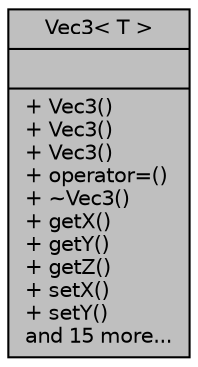 digraph "Vec3&lt; T &gt;"
{
 // INTERACTIVE_SVG=YES
 // LATEX_PDF_SIZE
  edge [fontname="Helvetica",fontsize="10",labelfontname="Helvetica",labelfontsize="10"];
  node [fontname="Helvetica",fontsize="10",shape=record];
  Node1 [label="{Vec3\< T \>\n||+ Vec3()\l+ Vec3()\l+ Vec3()\l+ operator=()\l+ ~Vec3()\l+ getX()\l+ getY()\l+ getZ()\l+ setX()\l+ setY()\land 15 more...\l}",height=0.2,width=0.4,color="black", fillcolor="grey75", style="filled", fontcolor="black",tooltip=" "];
}
